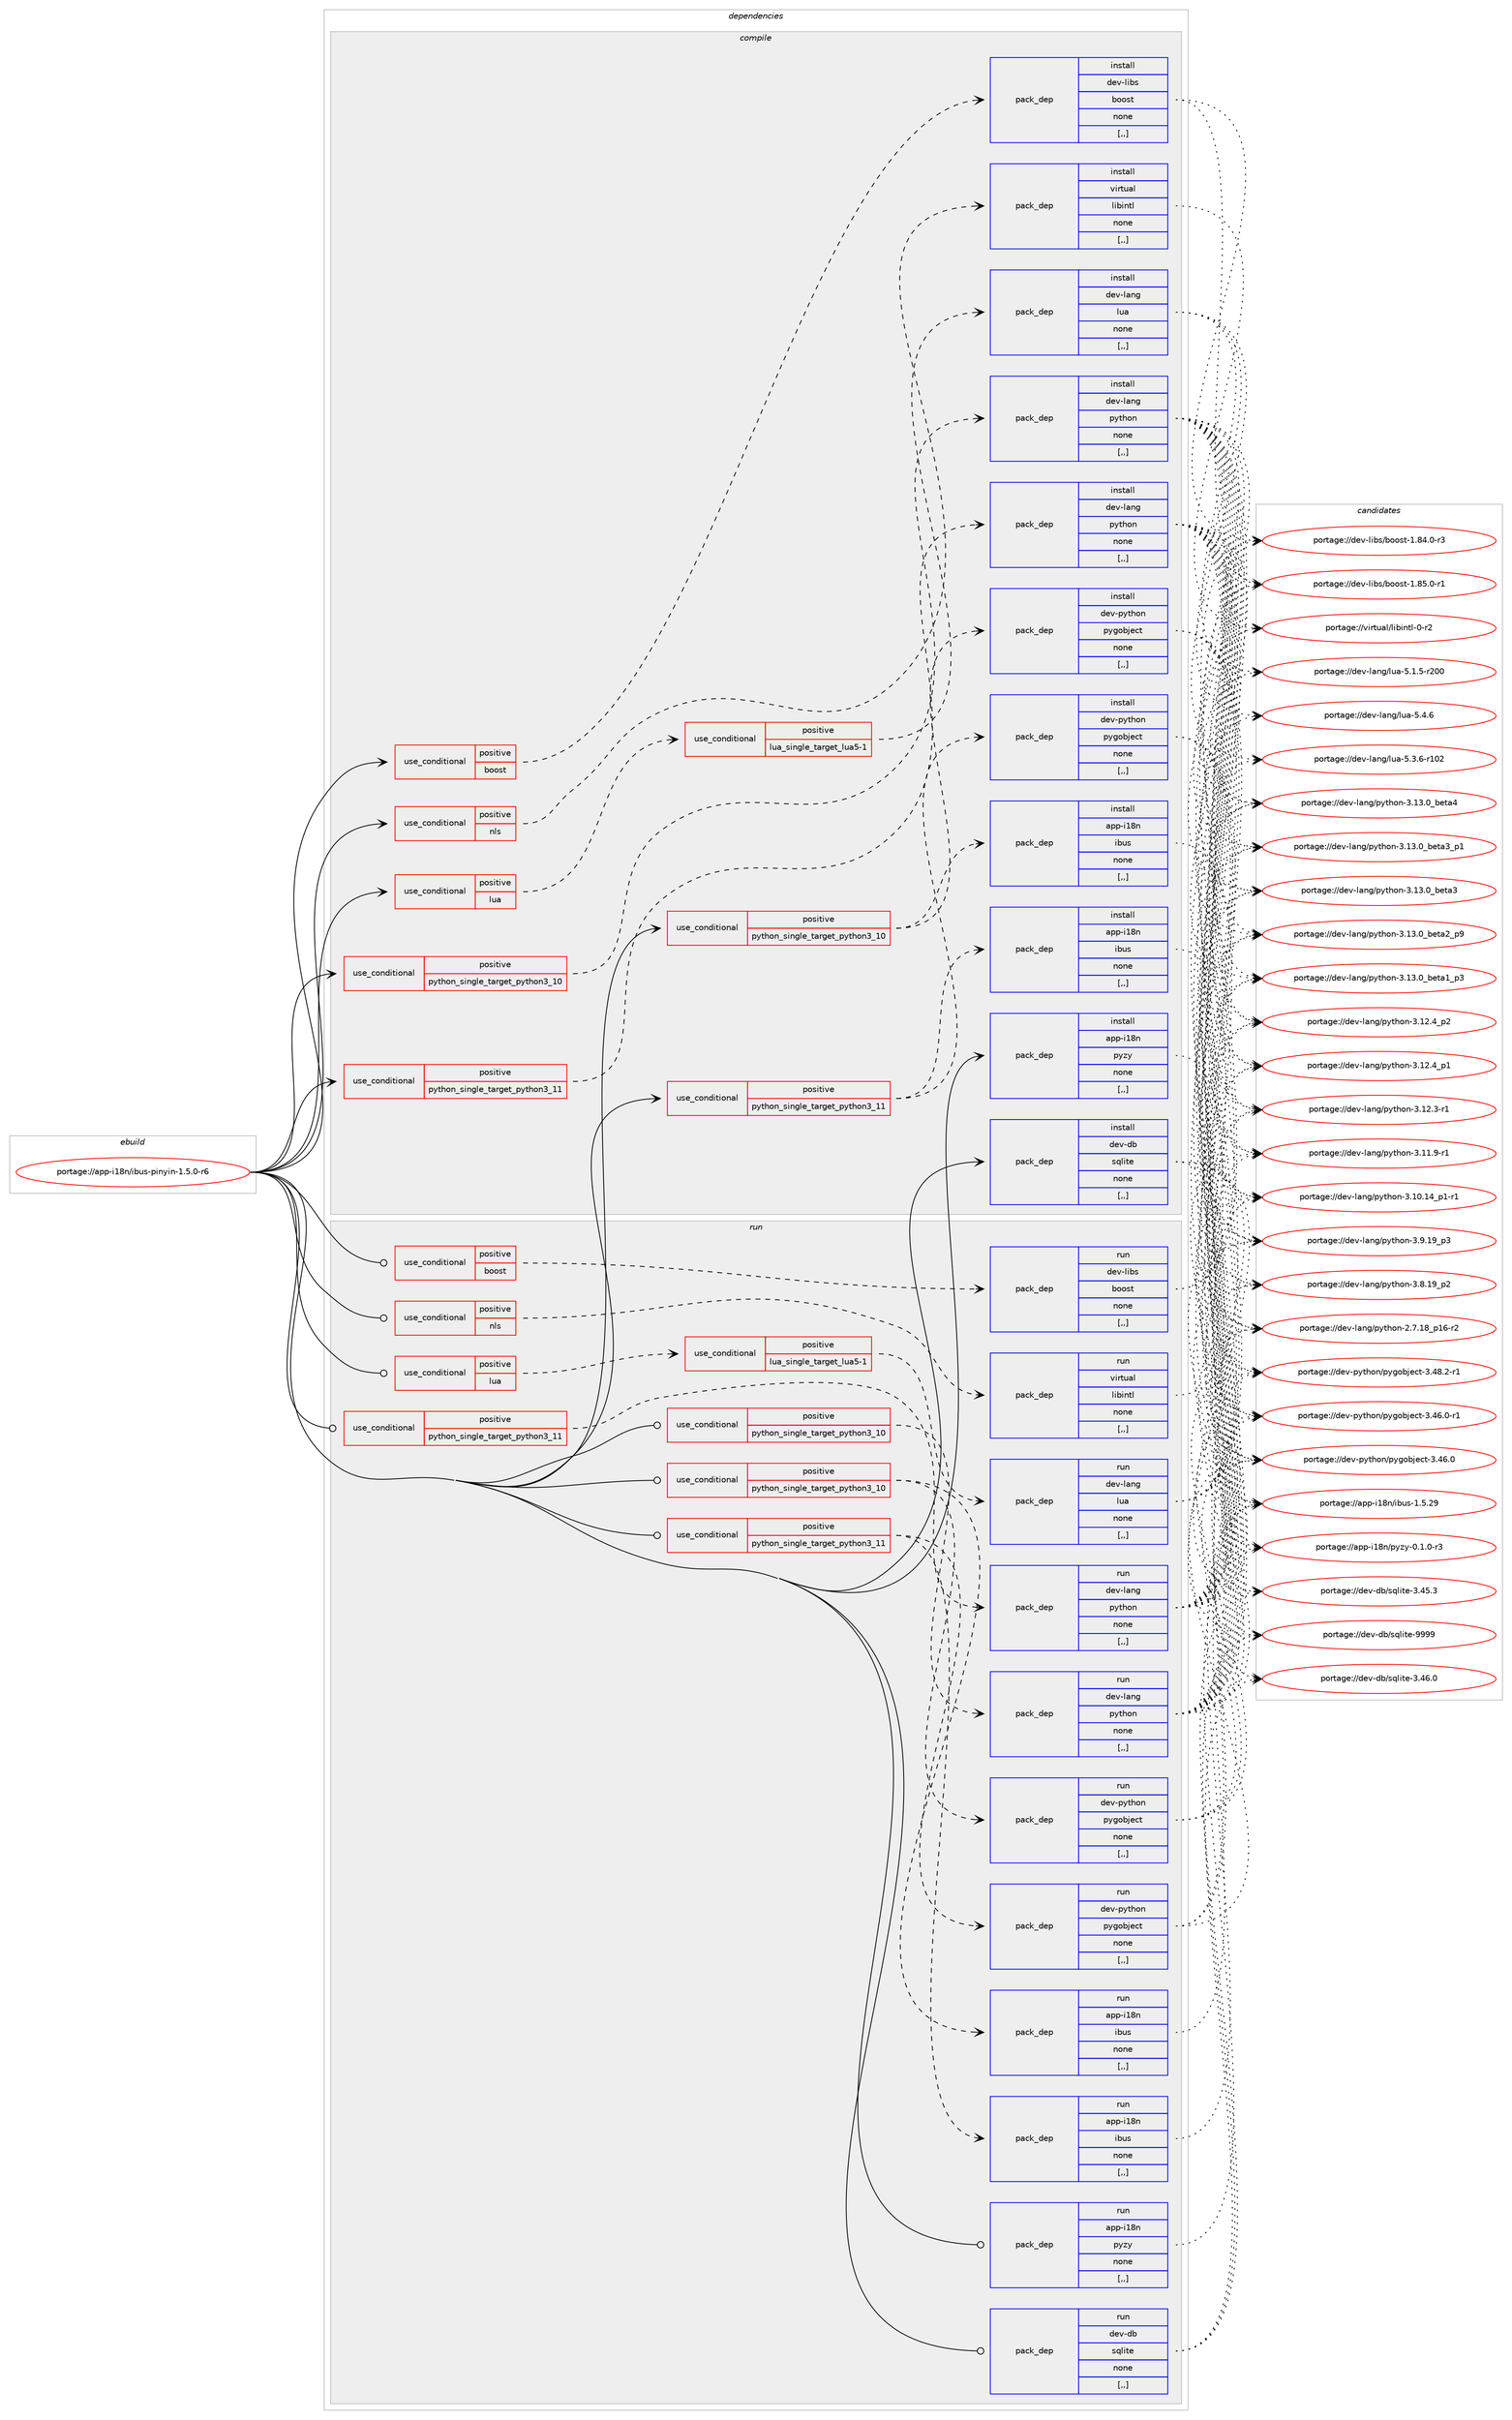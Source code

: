digraph prolog {

# *************
# Graph options
# *************

newrank=true;
concentrate=true;
compound=true;
graph [rankdir=LR,fontname=Helvetica,fontsize=10,ranksep=1.5];#, ranksep=2.5, nodesep=0.2];
edge  [arrowhead=vee];
node  [fontname=Helvetica,fontsize=10];

# **********
# The ebuild
# **********

subgraph cluster_leftcol {
color=gray;
label=<<i>ebuild</i>>;
id [label="portage://app-i18n/ibus-pinyin-1.5.0-r6", color=red, width=4, href="../app-i18n/ibus-pinyin-1.5.0-r6.svg"];
}

# ****************
# The dependencies
# ****************

subgraph cluster_midcol {
color=gray;
label=<<i>dependencies</i>>;
subgraph cluster_compile {
fillcolor="#eeeeee";
style=filled;
label=<<i>compile</i>>;
subgraph cond11184 {
dependency37888 [label=<<TABLE BORDER="0" CELLBORDER="1" CELLSPACING="0" CELLPADDING="4"><TR><TD ROWSPAN="3" CELLPADDING="10">use_conditional</TD></TR><TR><TD>positive</TD></TR><TR><TD>boost</TD></TR></TABLE>>, shape=none, color=red];
subgraph pack26331 {
dependency37889 [label=<<TABLE BORDER="0" CELLBORDER="1" CELLSPACING="0" CELLPADDING="4" WIDTH="220"><TR><TD ROWSPAN="6" CELLPADDING="30">pack_dep</TD></TR><TR><TD WIDTH="110">install</TD></TR><TR><TD>dev-libs</TD></TR><TR><TD>boost</TD></TR><TR><TD>none</TD></TR><TR><TD>[,,]</TD></TR></TABLE>>, shape=none, color=blue];
}
dependency37888:e -> dependency37889:w [weight=20,style="dashed",arrowhead="vee"];
}
id:e -> dependency37888:w [weight=20,style="solid",arrowhead="vee"];
subgraph cond11185 {
dependency37890 [label=<<TABLE BORDER="0" CELLBORDER="1" CELLSPACING="0" CELLPADDING="4"><TR><TD ROWSPAN="3" CELLPADDING="10">use_conditional</TD></TR><TR><TD>positive</TD></TR><TR><TD>lua</TD></TR></TABLE>>, shape=none, color=red];
subgraph cond11186 {
dependency37891 [label=<<TABLE BORDER="0" CELLBORDER="1" CELLSPACING="0" CELLPADDING="4"><TR><TD ROWSPAN="3" CELLPADDING="10">use_conditional</TD></TR><TR><TD>positive</TD></TR><TR><TD>lua_single_target_lua5-1</TD></TR></TABLE>>, shape=none, color=red];
subgraph pack26332 {
dependency37892 [label=<<TABLE BORDER="0" CELLBORDER="1" CELLSPACING="0" CELLPADDING="4" WIDTH="220"><TR><TD ROWSPAN="6" CELLPADDING="30">pack_dep</TD></TR><TR><TD WIDTH="110">install</TD></TR><TR><TD>dev-lang</TD></TR><TR><TD>lua</TD></TR><TR><TD>none</TD></TR><TR><TD>[,,]</TD></TR></TABLE>>, shape=none, color=blue];
}
dependency37891:e -> dependency37892:w [weight=20,style="dashed",arrowhead="vee"];
}
dependency37890:e -> dependency37891:w [weight=20,style="dashed",arrowhead="vee"];
}
id:e -> dependency37890:w [weight=20,style="solid",arrowhead="vee"];
subgraph cond11187 {
dependency37893 [label=<<TABLE BORDER="0" CELLBORDER="1" CELLSPACING="0" CELLPADDING="4"><TR><TD ROWSPAN="3" CELLPADDING="10">use_conditional</TD></TR><TR><TD>positive</TD></TR><TR><TD>nls</TD></TR></TABLE>>, shape=none, color=red];
subgraph pack26333 {
dependency37894 [label=<<TABLE BORDER="0" CELLBORDER="1" CELLSPACING="0" CELLPADDING="4" WIDTH="220"><TR><TD ROWSPAN="6" CELLPADDING="30">pack_dep</TD></TR><TR><TD WIDTH="110">install</TD></TR><TR><TD>virtual</TD></TR><TR><TD>libintl</TD></TR><TR><TD>none</TD></TR><TR><TD>[,,]</TD></TR></TABLE>>, shape=none, color=blue];
}
dependency37893:e -> dependency37894:w [weight=20,style="dashed",arrowhead="vee"];
}
id:e -> dependency37893:w [weight=20,style="solid",arrowhead="vee"];
subgraph cond11188 {
dependency37895 [label=<<TABLE BORDER="0" CELLBORDER="1" CELLSPACING="0" CELLPADDING="4"><TR><TD ROWSPAN="3" CELLPADDING="10">use_conditional</TD></TR><TR><TD>positive</TD></TR><TR><TD>python_single_target_python3_10</TD></TR></TABLE>>, shape=none, color=red];
subgraph pack26334 {
dependency37896 [label=<<TABLE BORDER="0" CELLBORDER="1" CELLSPACING="0" CELLPADDING="4" WIDTH="220"><TR><TD ROWSPAN="6" CELLPADDING="30">pack_dep</TD></TR><TR><TD WIDTH="110">install</TD></TR><TR><TD>app-i18n</TD></TR><TR><TD>ibus</TD></TR><TR><TD>none</TD></TR><TR><TD>[,,]</TD></TR></TABLE>>, shape=none, color=blue];
}
dependency37895:e -> dependency37896:w [weight=20,style="dashed",arrowhead="vee"];
subgraph pack26335 {
dependency37897 [label=<<TABLE BORDER="0" CELLBORDER="1" CELLSPACING="0" CELLPADDING="4" WIDTH="220"><TR><TD ROWSPAN="6" CELLPADDING="30">pack_dep</TD></TR><TR><TD WIDTH="110">install</TD></TR><TR><TD>dev-python</TD></TR><TR><TD>pygobject</TD></TR><TR><TD>none</TD></TR><TR><TD>[,,]</TD></TR></TABLE>>, shape=none, color=blue];
}
dependency37895:e -> dependency37897:w [weight=20,style="dashed",arrowhead="vee"];
}
id:e -> dependency37895:w [weight=20,style="solid",arrowhead="vee"];
subgraph cond11189 {
dependency37898 [label=<<TABLE BORDER="0" CELLBORDER="1" CELLSPACING="0" CELLPADDING="4"><TR><TD ROWSPAN="3" CELLPADDING="10">use_conditional</TD></TR><TR><TD>positive</TD></TR><TR><TD>python_single_target_python3_10</TD></TR></TABLE>>, shape=none, color=red];
subgraph pack26336 {
dependency37899 [label=<<TABLE BORDER="0" CELLBORDER="1" CELLSPACING="0" CELLPADDING="4" WIDTH="220"><TR><TD ROWSPAN="6" CELLPADDING="30">pack_dep</TD></TR><TR><TD WIDTH="110">install</TD></TR><TR><TD>dev-lang</TD></TR><TR><TD>python</TD></TR><TR><TD>none</TD></TR><TR><TD>[,,]</TD></TR></TABLE>>, shape=none, color=blue];
}
dependency37898:e -> dependency37899:w [weight=20,style="dashed",arrowhead="vee"];
}
id:e -> dependency37898:w [weight=20,style="solid",arrowhead="vee"];
subgraph cond11190 {
dependency37900 [label=<<TABLE BORDER="0" CELLBORDER="1" CELLSPACING="0" CELLPADDING="4"><TR><TD ROWSPAN="3" CELLPADDING="10">use_conditional</TD></TR><TR><TD>positive</TD></TR><TR><TD>python_single_target_python3_11</TD></TR></TABLE>>, shape=none, color=red];
subgraph pack26337 {
dependency37901 [label=<<TABLE BORDER="0" CELLBORDER="1" CELLSPACING="0" CELLPADDING="4" WIDTH="220"><TR><TD ROWSPAN="6" CELLPADDING="30">pack_dep</TD></TR><TR><TD WIDTH="110">install</TD></TR><TR><TD>app-i18n</TD></TR><TR><TD>ibus</TD></TR><TR><TD>none</TD></TR><TR><TD>[,,]</TD></TR></TABLE>>, shape=none, color=blue];
}
dependency37900:e -> dependency37901:w [weight=20,style="dashed",arrowhead="vee"];
subgraph pack26338 {
dependency37902 [label=<<TABLE BORDER="0" CELLBORDER="1" CELLSPACING="0" CELLPADDING="4" WIDTH="220"><TR><TD ROWSPAN="6" CELLPADDING="30">pack_dep</TD></TR><TR><TD WIDTH="110">install</TD></TR><TR><TD>dev-python</TD></TR><TR><TD>pygobject</TD></TR><TR><TD>none</TD></TR><TR><TD>[,,]</TD></TR></TABLE>>, shape=none, color=blue];
}
dependency37900:e -> dependency37902:w [weight=20,style="dashed",arrowhead="vee"];
}
id:e -> dependency37900:w [weight=20,style="solid",arrowhead="vee"];
subgraph cond11191 {
dependency37903 [label=<<TABLE BORDER="0" CELLBORDER="1" CELLSPACING="0" CELLPADDING="4"><TR><TD ROWSPAN="3" CELLPADDING="10">use_conditional</TD></TR><TR><TD>positive</TD></TR><TR><TD>python_single_target_python3_11</TD></TR></TABLE>>, shape=none, color=red];
subgraph pack26339 {
dependency37904 [label=<<TABLE BORDER="0" CELLBORDER="1" CELLSPACING="0" CELLPADDING="4" WIDTH="220"><TR><TD ROWSPAN="6" CELLPADDING="30">pack_dep</TD></TR><TR><TD WIDTH="110">install</TD></TR><TR><TD>dev-lang</TD></TR><TR><TD>python</TD></TR><TR><TD>none</TD></TR><TR><TD>[,,]</TD></TR></TABLE>>, shape=none, color=blue];
}
dependency37903:e -> dependency37904:w [weight=20,style="dashed",arrowhead="vee"];
}
id:e -> dependency37903:w [weight=20,style="solid",arrowhead="vee"];
subgraph pack26340 {
dependency37905 [label=<<TABLE BORDER="0" CELLBORDER="1" CELLSPACING="0" CELLPADDING="4" WIDTH="220"><TR><TD ROWSPAN="6" CELLPADDING="30">pack_dep</TD></TR><TR><TD WIDTH="110">install</TD></TR><TR><TD>app-i18n</TD></TR><TR><TD>pyzy</TD></TR><TR><TD>none</TD></TR><TR><TD>[,,]</TD></TR></TABLE>>, shape=none, color=blue];
}
id:e -> dependency37905:w [weight=20,style="solid",arrowhead="vee"];
subgraph pack26341 {
dependency37906 [label=<<TABLE BORDER="0" CELLBORDER="1" CELLSPACING="0" CELLPADDING="4" WIDTH="220"><TR><TD ROWSPAN="6" CELLPADDING="30">pack_dep</TD></TR><TR><TD WIDTH="110">install</TD></TR><TR><TD>dev-db</TD></TR><TR><TD>sqlite</TD></TR><TR><TD>none</TD></TR><TR><TD>[,,]</TD></TR></TABLE>>, shape=none, color=blue];
}
id:e -> dependency37906:w [weight=20,style="solid",arrowhead="vee"];
}
subgraph cluster_compileandrun {
fillcolor="#eeeeee";
style=filled;
label=<<i>compile and run</i>>;
}
subgraph cluster_run {
fillcolor="#eeeeee";
style=filled;
label=<<i>run</i>>;
subgraph cond11192 {
dependency37907 [label=<<TABLE BORDER="0" CELLBORDER="1" CELLSPACING="0" CELLPADDING="4"><TR><TD ROWSPAN="3" CELLPADDING="10">use_conditional</TD></TR><TR><TD>positive</TD></TR><TR><TD>boost</TD></TR></TABLE>>, shape=none, color=red];
subgraph pack26342 {
dependency37908 [label=<<TABLE BORDER="0" CELLBORDER="1" CELLSPACING="0" CELLPADDING="4" WIDTH="220"><TR><TD ROWSPAN="6" CELLPADDING="30">pack_dep</TD></TR><TR><TD WIDTH="110">run</TD></TR><TR><TD>dev-libs</TD></TR><TR><TD>boost</TD></TR><TR><TD>none</TD></TR><TR><TD>[,,]</TD></TR></TABLE>>, shape=none, color=blue];
}
dependency37907:e -> dependency37908:w [weight=20,style="dashed",arrowhead="vee"];
}
id:e -> dependency37907:w [weight=20,style="solid",arrowhead="odot"];
subgraph cond11193 {
dependency37909 [label=<<TABLE BORDER="0" CELLBORDER="1" CELLSPACING="0" CELLPADDING="4"><TR><TD ROWSPAN="3" CELLPADDING="10">use_conditional</TD></TR><TR><TD>positive</TD></TR><TR><TD>lua</TD></TR></TABLE>>, shape=none, color=red];
subgraph cond11194 {
dependency37910 [label=<<TABLE BORDER="0" CELLBORDER="1" CELLSPACING="0" CELLPADDING="4"><TR><TD ROWSPAN="3" CELLPADDING="10">use_conditional</TD></TR><TR><TD>positive</TD></TR><TR><TD>lua_single_target_lua5-1</TD></TR></TABLE>>, shape=none, color=red];
subgraph pack26343 {
dependency37911 [label=<<TABLE BORDER="0" CELLBORDER="1" CELLSPACING="0" CELLPADDING="4" WIDTH="220"><TR><TD ROWSPAN="6" CELLPADDING="30">pack_dep</TD></TR><TR><TD WIDTH="110">run</TD></TR><TR><TD>dev-lang</TD></TR><TR><TD>lua</TD></TR><TR><TD>none</TD></TR><TR><TD>[,,]</TD></TR></TABLE>>, shape=none, color=blue];
}
dependency37910:e -> dependency37911:w [weight=20,style="dashed",arrowhead="vee"];
}
dependency37909:e -> dependency37910:w [weight=20,style="dashed",arrowhead="vee"];
}
id:e -> dependency37909:w [weight=20,style="solid",arrowhead="odot"];
subgraph cond11195 {
dependency37912 [label=<<TABLE BORDER="0" CELLBORDER="1" CELLSPACING="0" CELLPADDING="4"><TR><TD ROWSPAN="3" CELLPADDING="10">use_conditional</TD></TR><TR><TD>positive</TD></TR><TR><TD>nls</TD></TR></TABLE>>, shape=none, color=red];
subgraph pack26344 {
dependency37913 [label=<<TABLE BORDER="0" CELLBORDER="1" CELLSPACING="0" CELLPADDING="4" WIDTH="220"><TR><TD ROWSPAN="6" CELLPADDING="30">pack_dep</TD></TR><TR><TD WIDTH="110">run</TD></TR><TR><TD>virtual</TD></TR><TR><TD>libintl</TD></TR><TR><TD>none</TD></TR><TR><TD>[,,]</TD></TR></TABLE>>, shape=none, color=blue];
}
dependency37912:e -> dependency37913:w [weight=20,style="dashed",arrowhead="vee"];
}
id:e -> dependency37912:w [weight=20,style="solid",arrowhead="odot"];
subgraph cond11196 {
dependency37914 [label=<<TABLE BORDER="0" CELLBORDER="1" CELLSPACING="0" CELLPADDING="4"><TR><TD ROWSPAN="3" CELLPADDING="10">use_conditional</TD></TR><TR><TD>positive</TD></TR><TR><TD>python_single_target_python3_10</TD></TR></TABLE>>, shape=none, color=red];
subgraph pack26345 {
dependency37915 [label=<<TABLE BORDER="0" CELLBORDER="1" CELLSPACING="0" CELLPADDING="4" WIDTH="220"><TR><TD ROWSPAN="6" CELLPADDING="30">pack_dep</TD></TR><TR><TD WIDTH="110">run</TD></TR><TR><TD>app-i18n</TD></TR><TR><TD>ibus</TD></TR><TR><TD>none</TD></TR><TR><TD>[,,]</TD></TR></TABLE>>, shape=none, color=blue];
}
dependency37914:e -> dependency37915:w [weight=20,style="dashed",arrowhead="vee"];
subgraph pack26346 {
dependency37916 [label=<<TABLE BORDER="0" CELLBORDER="1" CELLSPACING="0" CELLPADDING="4" WIDTH="220"><TR><TD ROWSPAN="6" CELLPADDING="30">pack_dep</TD></TR><TR><TD WIDTH="110">run</TD></TR><TR><TD>dev-python</TD></TR><TR><TD>pygobject</TD></TR><TR><TD>none</TD></TR><TR><TD>[,,]</TD></TR></TABLE>>, shape=none, color=blue];
}
dependency37914:e -> dependency37916:w [weight=20,style="dashed",arrowhead="vee"];
}
id:e -> dependency37914:w [weight=20,style="solid",arrowhead="odot"];
subgraph cond11197 {
dependency37917 [label=<<TABLE BORDER="0" CELLBORDER="1" CELLSPACING="0" CELLPADDING="4"><TR><TD ROWSPAN="3" CELLPADDING="10">use_conditional</TD></TR><TR><TD>positive</TD></TR><TR><TD>python_single_target_python3_10</TD></TR></TABLE>>, shape=none, color=red];
subgraph pack26347 {
dependency37918 [label=<<TABLE BORDER="0" CELLBORDER="1" CELLSPACING="0" CELLPADDING="4" WIDTH="220"><TR><TD ROWSPAN="6" CELLPADDING="30">pack_dep</TD></TR><TR><TD WIDTH="110">run</TD></TR><TR><TD>dev-lang</TD></TR><TR><TD>python</TD></TR><TR><TD>none</TD></TR><TR><TD>[,,]</TD></TR></TABLE>>, shape=none, color=blue];
}
dependency37917:e -> dependency37918:w [weight=20,style="dashed",arrowhead="vee"];
}
id:e -> dependency37917:w [weight=20,style="solid",arrowhead="odot"];
subgraph cond11198 {
dependency37919 [label=<<TABLE BORDER="0" CELLBORDER="1" CELLSPACING="0" CELLPADDING="4"><TR><TD ROWSPAN="3" CELLPADDING="10">use_conditional</TD></TR><TR><TD>positive</TD></TR><TR><TD>python_single_target_python3_11</TD></TR></TABLE>>, shape=none, color=red];
subgraph pack26348 {
dependency37920 [label=<<TABLE BORDER="0" CELLBORDER="1" CELLSPACING="0" CELLPADDING="4" WIDTH="220"><TR><TD ROWSPAN="6" CELLPADDING="30">pack_dep</TD></TR><TR><TD WIDTH="110">run</TD></TR><TR><TD>app-i18n</TD></TR><TR><TD>ibus</TD></TR><TR><TD>none</TD></TR><TR><TD>[,,]</TD></TR></TABLE>>, shape=none, color=blue];
}
dependency37919:e -> dependency37920:w [weight=20,style="dashed",arrowhead="vee"];
subgraph pack26349 {
dependency37921 [label=<<TABLE BORDER="0" CELLBORDER="1" CELLSPACING="0" CELLPADDING="4" WIDTH="220"><TR><TD ROWSPAN="6" CELLPADDING="30">pack_dep</TD></TR><TR><TD WIDTH="110">run</TD></TR><TR><TD>dev-python</TD></TR><TR><TD>pygobject</TD></TR><TR><TD>none</TD></TR><TR><TD>[,,]</TD></TR></TABLE>>, shape=none, color=blue];
}
dependency37919:e -> dependency37921:w [weight=20,style="dashed",arrowhead="vee"];
}
id:e -> dependency37919:w [weight=20,style="solid",arrowhead="odot"];
subgraph cond11199 {
dependency37922 [label=<<TABLE BORDER="0" CELLBORDER="1" CELLSPACING="0" CELLPADDING="4"><TR><TD ROWSPAN="3" CELLPADDING="10">use_conditional</TD></TR><TR><TD>positive</TD></TR><TR><TD>python_single_target_python3_11</TD></TR></TABLE>>, shape=none, color=red];
subgraph pack26350 {
dependency37923 [label=<<TABLE BORDER="0" CELLBORDER="1" CELLSPACING="0" CELLPADDING="4" WIDTH="220"><TR><TD ROWSPAN="6" CELLPADDING="30">pack_dep</TD></TR><TR><TD WIDTH="110">run</TD></TR><TR><TD>dev-lang</TD></TR><TR><TD>python</TD></TR><TR><TD>none</TD></TR><TR><TD>[,,]</TD></TR></TABLE>>, shape=none, color=blue];
}
dependency37922:e -> dependency37923:w [weight=20,style="dashed",arrowhead="vee"];
}
id:e -> dependency37922:w [weight=20,style="solid",arrowhead="odot"];
subgraph pack26351 {
dependency37924 [label=<<TABLE BORDER="0" CELLBORDER="1" CELLSPACING="0" CELLPADDING="4" WIDTH="220"><TR><TD ROWSPAN="6" CELLPADDING="30">pack_dep</TD></TR><TR><TD WIDTH="110">run</TD></TR><TR><TD>app-i18n</TD></TR><TR><TD>pyzy</TD></TR><TR><TD>none</TD></TR><TR><TD>[,,]</TD></TR></TABLE>>, shape=none, color=blue];
}
id:e -> dependency37924:w [weight=20,style="solid",arrowhead="odot"];
subgraph pack26352 {
dependency37925 [label=<<TABLE BORDER="0" CELLBORDER="1" CELLSPACING="0" CELLPADDING="4" WIDTH="220"><TR><TD ROWSPAN="6" CELLPADDING="30">pack_dep</TD></TR><TR><TD WIDTH="110">run</TD></TR><TR><TD>dev-db</TD></TR><TR><TD>sqlite</TD></TR><TR><TD>none</TD></TR><TR><TD>[,,]</TD></TR></TABLE>>, shape=none, color=blue];
}
id:e -> dependency37925:w [weight=20,style="solid",arrowhead="odot"];
}
}

# **************
# The candidates
# **************

subgraph cluster_choices {
rank=same;
color=gray;
label=<<i>candidates</i>>;

subgraph choice26331 {
color=black;
nodesep=1;
choice10010111845108105981154798111111115116454946565346484511449 [label="portage://dev-libs/boost-1.85.0-r1", color=red, width=4,href="../dev-libs/boost-1.85.0-r1.svg"];
choice10010111845108105981154798111111115116454946565246484511451 [label="portage://dev-libs/boost-1.84.0-r3", color=red, width=4,href="../dev-libs/boost-1.84.0-r3.svg"];
dependency37889:e -> choice10010111845108105981154798111111115116454946565346484511449:w [style=dotted,weight="100"];
dependency37889:e -> choice10010111845108105981154798111111115116454946565246484511451:w [style=dotted,weight="100"];
}
subgraph choice26332 {
color=black;
nodesep=1;
choice10010111845108971101034710811797455346524654 [label="portage://dev-lang/lua-5.4.6", color=red, width=4,href="../dev-lang/lua-5.4.6.svg"];
choice1001011184510897110103471081179745534651465445114494850 [label="portage://dev-lang/lua-5.3.6-r102", color=red, width=4,href="../dev-lang/lua-5.3.6-r102.svg"];
choice1001011184510897110103471081179745534649465345114504848 [label="portage://dev-lang/lua-5.1.5-r200", color=red, width=4,href="../dev-lang/lua-5.1.5-r200.svg"];
dependency37892:e -> choice10010111845108971101034710811797455346524654:w [style=dotted,weight="100"];
dependency37892:e -> choice1001011184510897110103471081179745534651465445114494850:w [style=dotted,weight="100"];
dependency37892:e -> choice1001011184510897110103471081179745534649465345114504848:w [style=dotted,weight="100"];
}
subgraph choice26333 {
color=black;
nodesep=1;
choice11810511411611797108471081059810511011610845484511450 [label="portage://virtual/libintl-0-r2", color=red, width=4,href="../virtual/libintl-0-r2.svg"];
dependency37894:e -> choice11810511411611797108471081059810511011610845484511450:w [style=dotted,weight="100"];
}
subgraph choice26334 {
color=black;
nodesep=1;
choice97112112451054956110471059811711545494653465057 [label="portage://app-i18n/ibus-1.5.29", color=red, width=4,href="../app-i18n/ibus-1.5.29.svg"];
dependency37896:e -> choice97112112451054956110471059811711545494653465057:w [style=dotted,weight="100"];
}
subgraph choice26335 {
color=black;
nodesep=1;
choice10010111845112121116104111110471121211031119810610199116455146525646504511449 [label="portage://dev-python/pygobject-3.48.2-r1", color=red, width=4,href="../dev-python/pygobject-3.48.2-r1.svg"];
choice10010111845112121116104111110471121211031119810610199116455146525446484511449 [label="portage://dev-python/pygobject-3.46.0-r1", color=red, width=4,href="../dev-python/pygobject-3.46.0-r1.svg"];
choice1001011184511212111610411111047112121103111981061019911645514652544648 [label="portage://dev-python/pygobject-3.46.0", color=red, width=4,href="../dev-python/pygobject-3.46.0.svg"];
dependency37897:e -> choice10010111845112121116104111110471121211031119810610199116455146525646504511449:w [style=dotted,weight="100"];
dependency37897:e -> choice10010111845112121116104111110471121211031119810610199116455146525446484511449:w [style=dotted,weight="100"];
dependency37897:e -> choice1001011184511212111610411111047112121103111981061019911645514652544648:w [style=dotted,weight="100"];
}
subgraph choice26336 {
color=black;
nodesep=1;
choice1001011184510897110103471121211161041111104551464951464895981011169752 [label="portage://dev-lang/python-3.13.0_beta4", color=red, width=4,href="../dev-lang/python-3.13.0_beta4.svg"];
choice10010111845108971101034711212111610411111045514649514648959810111697519511249 [label="portage://dev-lang/python-3.13.0_beta3_p1", color=red, width=4,href="../dev-lang/python-3.13.0_beta3_p1.svg"];
choice1001011184510897110103471121211161041111104551464951464895981011169751 [label="portage://dev-lang/python-3.13.0_beta3", color=red, width=4,href="../dev-lang/python-3.13.0_beta3.svg"];
choice10010111845108971101034711212111610411111045514649514648959810111697509511257 [label="portage://dev-lang/python-3.13.0_beta2_p9", color=red, width=4,href="../dev-lang/python-3.13.0_beta2_p9.svg"];
choice10010111845108971101034711212111610411111045514649514648959810111697499511251 [label="portage://dev-lang/python-3.13.0_beta1_p3", color=red, width=4,href="../dev-lang/python-3.13.0_beta1_p3.svg"];
choice100101118451089711010347112121116104111110455146495046529511250 [label="portage://dev-lang/python-3.12.4_p2", color=red, width=4,href="../dev-lang/python-3.12.4_p2.svg"];
choice100101118451089711010347112121116104111110455146495046529511249 [label="portage://dev-lang/python-3.12.4_p1", color=red, width=4,href="../dev-lang/python-3.12.4_p1.svg"];
choice100101118451089711010347112121116104111110455146495046514511449 [label="portage://dev-lang/python-3.12.3-r1", color=red, width=4,href="../dev-lang/python-3.12.3-r1.svg"];
choice100101118451089711010347112121116104111110455146494946574511449 [label="portage://dev-lang/python-3.11.9-r1", color=red, width=4,href="../dev-lang/python-3.11.9-r1.svg"];
choice100101118451089711010347112121116104111110455146494846495295112494511449 [label="portage://dev-lang/python-3.10.14_p1-r1", color=red, width=4,href="../dev-lang/python-3.10.14_p1-r1.svg"];
choice100101118451089711010347112121116104111110455146574649579511251 [label="portage://dev-lang/python-3.9.19_p3", color=red, width=4,href="../dev-lang/python-3.9.19_p3.svg"];
choice100101118451089711010347112121116104111110455146564649579511250 [label="portage://dev-lang/python-3.8.19_p2", color=red, width=4,href="../dev-lang/python-3.8.19_p2.svg"];
choice100101118451089711010347112121116104111110455046554649569511249544511450 [label="portage://dev-lang/python-2.7.18_p16-r2", color=red, width=4,href="../dev-lang/python-2.7.18_p16-r2.svg"];
dependency37899:e -> choice1001011184510897110103471121211161041111104551464951464895981011169752:w [style=dotted,weight="100"];
dependency37899:e -> choice10010111845108971101034711212111610411111045514649514648959810111697519511249:w [style=dotted,weight="100"];
dependency37899:e -> choice1001011184510897110103471121211161041111104551464951464895981011169751:w [style=dotted,weight="100"];
dependency37899:e -> choice10010111845108971101034711212111610411111045514649514648959810111697509511257:w [style=dotted,weight="100"];
dependency37899:e -> choice10010111845108971101034711212111610411111045514649514648959810111697499511251:w [style=dotted,weight="100"];
dependency37899:e -> choice100101118451089711010347112121116104111110455146495046529511250:w [style=dotted,weight="100"];
dependency37899:e -> choice100101118451089711010347112121116104111110455146495046529511249:w [style=dotted,weight="100"];
dependency37899:e -> choice100101118451089711010347112121116104111110455146495046514511449:w [style=dotted,weight="100"];
dependency37899:e -> choice100101118451089711010347112121116104111110455146494946574511449:w [style=dotted,weight="100"];
dependency37899:e -> choice100101118451089711010347112121116104111110455146494846495295112494511449:w [style=dotted,weight="100"];
dependency37899:e -> choice100101118451089711010347112121116104111110455146574649579511251:w [style=dotted,weight="100"];
dependency37899:e -> choice100101118451089711010347112121116104111110455146564649579511250:w [style=dotted,weight="100"];
dependency37899:e -> choice100101118451089711010347112121116104111110455046554649569511249544511450:w [style=dotted,weight="100"];
}
subgraph choice26337 {
color=black;
nodesep=1;
choice97112112451054956110471059811711545494653465057 [label="portage://app-i18n/ibus-1.5.29", color=red, width=4,href="../app-i18n/ibus-1.5.29.svg"];
dependency37901:e -> choice97112112451054956110471059811711545494653465057:w [style=dotted,weight="100"];
}
subgraph choice26338 {
color=black;
nodesep=1;
choice10010111845112121116104111110471121211031119810610199116455146525646504511449 [label="portage://dev-python/pygobject-3.48.2-r1", color=red, width=4,href="../dev-python/pygobject-3.48.2-r1.svg"];
choice10010111845112121116104111110471121211031119810610199116455146525446484511449 [label="portage://dev-python/pygobject-3.46.0-r1", color=red, width=4,href="../dev-python/pygobject-3.46.0-r1.svg"];
choice1001011184511212111610411111047112121103111981061019911645514652544648 [label="portage://dev-python/pygobject-3.46.0", color=red, width=4,href="../dev-python/pygobject-3.46.0.svg"];
dependency37902:e -> choice10010111845112121116104111110471121211031119810610199116455146525646504511449:w [style=dotted,weight="100"];
dependency37902:e -> choice10010111845112121116104111110471121211031119810610199116455146525446484511449:w [style=dotted,weight="100"];
dependency37902:e -> choice1001011184511212111610411111047112121103111981061019911645514652544648:w [style=dotted,weight="100"];
}
subgraph choice26339 {
color=black;
nodesep=1;
choice1001011184510897110103471121211161041111104551464951464895981011169752 [label="portage://dev-lang/python-3.13.0_beta4", color=red, width=4,href="../dev-lang/python-3.13.0_beta4.svg"];
choice10010111845108971101034711212111610411111045514649514648959810111697519511249 [label="portage://dev-lang/python-3.13.0_beta3_p1", color=red, width=4,href="../dev-lang/python-3.13.0_beta3_p1.svg"];
choice1001011184510897110103471121211161041111104551464951464895981011169751 [label="portage://dev-lang/python-3.13.0_beta3", color=red, width=4,href="../dev-lang/python-3.13.0_beta3.svg"];
choice10010111845108971101034711212111610411111045514649514648959810111697509511257 [label="portage://dev-lang/python-3.13.0_beta2_p9", color=red, width=4,href="../dev-lang/python-3.13.0_beta2_p9.svg"];
choice10010111845108971101034711212111610411111045514649514648959810111697499511251 [label="portage://dev-lang/python-3.13.0_beta1_p3", color=red, width=4,href="../dev-lang/python-3.13.0_beta1_p3.svg"];
choice100101118451089711010347112121116104111110455146495046529511250 [label="portage://dev-lang/python-3.12.4_p2", color=red, width=4,href="../dev-lang/python-3.12.4_p2.svg"];
choice100101118451089711010347112121116104111110455146495046529511249 [label="portage://dev-lang/python-3.12.4_p1", color=red, width=4,href="../dev-lang/python-3.12.4_p1.svg"];
choice100101118451089711010347112121116104111110455146495046514511449 [label="portage://dev-lang/python-3.12.3-r1", color=red, width=4,href="../dev-lang/python-3.12.3-r1.svg"];
choice100101118451089711010347112121116104111110455146494946574511449 [label="portage://dev-lang/python-3.11.9-r1", color=red, width=4,href="../dev-lang/python-3.11.9-r1.svg"];
choice100101118451089711010347112121116104111110455146494846495295112494511449 [label="portage://dev-lang/python-3.10.14_p1-r1", color=red, width=4,href="../dev-lang/python-3.10.14_p1-r1.svg"];
choice100101118451089711010347112121116104111110455146574649579511251 [label="portage://dev-lang/python-3.9.19_p3", color=red, width=4,href="../dev-lang/python-3.9.19_p3.svg"];
choice100101118451089711010347112121116104111110455146564649579511250 [label="portage://dev-lang/python-3.8.19_p2", color=red, width=4,href="../dev-lang/python-3.8.19_p2.svg"];
choice100101118451089711010347112121116104111110455046554649569511249544511450 [label="portage://dev-lang/python-2.7.18_p16-r2", color=red, width=4,href="../dev-lang/python-2.7.18_p16-r2.svg"];
dependency37904:e -> choice1001011184510897110103471121211161041111104551464951464895981011169752:w [style=dotted,weight="100"];
dependency37904:e -> choice10010111845108971101034711212111610411111045514649514648959810111697519511249:w [style=dotted,weight="100"];
dependency37904:e -> choice1001011184510897110103471121211161041111104551464951464895981011169751:w [style=dotted,weight="100"];
dependency37904:e -> choice10010111845108971101034711212111610411111045514649514648959810111697509511257:w [style=dotted,weight="100"];
dependency37904:e -> choice10010111845108971101034711212111610411111045514649514648959810111697499511251:w [style=dotted,weight="100"];
dependency37904:e -> choice100101118451089711010347112121116104111110455146495046529511250:w [style=dotted,weight="100"];
dependency37904:e -> choice100101118451089711010347112121116104111110455146495046529511249:w [style=dotted,weight="100"];
dependency37904:e -> choice100101118451089711010347112121116104111110455146495046514511449:w [style=dotted,weight="100"];
dependency37904:e -> choice100101118451089711010347112121116104111110455146494946574511449:w [style=dotted,weight="100"];
dependency37904:e -> choice100101118451089711010347112121116104111110455146494846495295112494511449:w [style=dotted,weight="100"];
dependency37904:e -> choice100101118451089711010347112121116104111110455146574649579511251:w [style=dotted,weight="100"];
dependency37904:e -> choice100101118451089711010347112121116104111110455146564649579511250:w [style=dotted,weight="100"];
dependency37904:e -> choice100101118451089711010347112121116104111110455046554649569511249544511450:w [style=dotted,weight="100"];
}
subgraph choice26340 {
color=black;
nodesep=1;
choice97112112451054956110471121211221214548464946484511451 [label="portage://app-i18n/pyzy-0.1.0-r3", color=red, width=4,href="../app-i18n/pyzy-0.1.0-r3.svg"];
dependency37905:e -> choice97112112451054956110471121211221214548464946484511451:w [style=dotted,weight="100"];
}
subgraph choice26341 {
color=black;
nodesep=1;
choice1001011184510098471151131081051161014557575757 [label="portage://dev-db/sqlite-9999", color=red, width=4,href="../dev-db/sqlite-9999.svg"];
choice10010111845100984711511310810511610145514652544648 [label="portage://dev-db/sqlite-3.46.0", color=red, width=4,href="../dev-db/sqlite-3.46.0.svg"];
choice10010111845100984711511310810511610145514652534651 [label="portage://dev-db/sqlite-3.45.3", color=red, width=4,href="../dev-db/sqlite-3.45.3.svg"];
dependency37906:e -> choice1001011184510098471151131081051161014557575757:w [style=dotted,weight="100"];
dependency37906:e -> choice10010111845100984711511310810511610145514652544648:w [style=dotted,weight="100"];
dependency37906:e -> choice10010111845100984711511310810511610145514652534651:w [style=dotted,weight="100"];
}
subgraph choice26342 {
color=black;
nodesep=1;
choice10010111845108105981154798111111115116454946565346484511449 [label="portage://dev-libs/boost-1.85.0-r1", color=red, width=4,href="../dev-libs/boost-1.85.0-r1.svg"];
choice10010111845108105981154798111111115116454946565246484511451 [label="portage://dev-libs/boost-1.84.0-r3", color=red, width=4,href="../dev-libs/boost-1.84.0-r3.svg"];
dependency37908:e -> choice10010111845108105981154798111111115116454946565346484511449:w [style=dotted,weight="100"];
dependency37908:e -> choice10010111845108105981154798111111115116454946565246484511451:w [style=dotted,weight="100"];
}
subgraph choice26343 {
color=black;
nodesep=1;
choice10010111845108971101034710811797455346524654 [label="portage://dev-lang/lua-5.4.6", color=red, width=4,href="../dev-lang/lua-5.4.6.svg"];
choice1001011184510897110103471081179745534651465445114494850 [label="portage://dev-lang/lua-5.3.6-r102", color=red, width=4,href="../dev-lang/lua-5.3.6-r102.svg"];
choice1001011184510897110103471081179745534649465345114504848 [label="portage://dev-lang/lua-5.1.5-r200", color=red, width=4,href="../dev-lang/lua-5.1.5-r200.svg"];
dependency37911:e -> choice10010111845108971101034710811797455346524654:w [style=dotted,weight="100"];
dependency37911:e -> choice1001011184510897110103471081179745534651465445114494850:w [style=dotted,weight="100"];
dependency37911:e -> choice1001011184510897110103471081179745534649465345114504848:w [style=dotted,weight="100"];
}
subgraph choice26344 {
color=black;
nodesep=1;
choice11810511411611797108471081059810511011610845484511450 [label="portage://virtual/libintl-0-r2", color=red, width=4,href="../virtual/libintl-0-r2.svg"];
dependency37913:e -> choice11810511411611797108471081059810511011610845484511450:w [style=dotted,weight="100"];
}
subgraph choice26345 {
color=black;
nodesep=1;
choice97112112451054956110471059811711545494653465057 [label="portage://app-i18n/ibus-1.5.29", color=red, width=4,href="../app-i18n/ibus-1.5.29.svg"];
dependency37915:e -> choice97112112451054956110471059811711545494653465057:w [style=dotted,weight="100"];
}
subgraph choice26346 {
color=black;
nodesep=1;
choice10010111845112121116104111110471121211031119810610199116455146525646504511449 [label="portage://dev-python/pygobject-3.48.2-r1", color=red, width=4,href="../dev-python/pygobject-3.48.2-r1.svg"];
choice10010111845112121116104111110471121211031119810610199116455146525446484511449 [label="portage://dev-python/pygobject-3.46.0-r1", color=red, width=4,href="../dev-python/pygobject-3.46.0-r1.svg"];
choice1001011184511212111610411111047112121103111981061019911645514652544648 [label="portage://dev-python/pygobject-3.46.0", color=red, width=4,href="../dev-python/pygobject-3.46.0.svg"];
dependency37916:e -> choice10010111845112121116104111110471121211031119810610199116455146525646504511449:w [style=dotted,weight="100"];
dependency37916:e -> choice10010111845112121116104111110471121211031119810610199116455146525446484511449:w [style=dotted,weight="100"];
dependency37916:e -> choice1001011184511212111610411111047112121103111981061019911645514652544648:w [style=dotted,weight="100"];
}
subgraph choice26347 {
color=black;
nodesep=1;
choice1001011184510897110103471121211161041111104551464951464895981011169752 [label="portage://dev-lang/python-3.13.0_beta4", color=red, width=4,href="../dev-lang/python-3.13.0_beta4.svg"];
choice10010111845108971101034711212111610411111045514649514648959810111697519511249 [label="portage://dev-lang/python-3.13.0_beta3_p1", color=red, width=4,href="../dev-lang/python-3.13.0_beta3_p1.svg"];
choice1001011184510897110103471121211161041111104551464951464895981011169751 [label="portage://dev-lang/python-3.13.0_beta3", color=red, width=4,href="../dev-lang/python-3.13.0_beta3.svg"];
choice10010111845108971101034711212111610411111045514649514648959810111697509511257 [label="portage://dev-lang/python-3.13.0_beta2_p9", color=red, width=4,href="../dev-lang/python-3.13.0_beta2_p9.svg"];
choice10010111845108971101034711212111610411111045514649514648959810111697499511251 [label="portage://dev-lang/python-3.13.0_beta1_p3", color=red, width=4,href="../dev-lang/python-3.13.0_beta1_p3.svg"];
choice100101118451089711010347112121116104111110455146495046529511250 [label="portage://dev-lang/python-3.12.4_p2", color=red, width=4,href="../dev-lang/python-3.12.4_p2.svg"];
choice100101118451089711010347112121116104111110455146495046529511249 [label="portage://dev-lang/python-3.12.4_p1", color=red, width=4,href="../dev-lang/python-3.12.4_p1.svg"];
choice100101118451089711010347112121116104111110455146495046514511449 [label="portage://dev-lang/python-3.12.3-r1", color=red, width=4,href="../dev-lang/python-3.12.3-r1.svg"];
choice100101118451089711010347112121116104111110455146494946574511449 [label="portage://dev-lang/python-3.11.9-r1", color=red, width=4,href="../dev-lang/python-3.11.9-r1.svg"];
choice100101118451089711010347112121116104111110455146494846495295112494511449 [label="portage://dev-lang/python-3.10.14_p1-r1", color=red, width=4,href="../dev-lang/python-3.10.14_p1-r1.svg"];
choice100101118451089711010347112121116104111110455146574649579511251 [label="portage://dev-lang/python-3.9.19_p3", color=red, width=4,href="../dev-lang/python-3.9.19_p3.svg"];
choice100101118451089711010347112121116104111110455146564649579511250 [label="portage://dev-lang/python-3.8.19_p2", color=red, width=4,href="../dev-lang/python-3.8.19_p2.svg"];
choice100101118451089711010347112121116104111110455046554649569511249544511450 [label="portage://dev-lang/python-2.7.18_p16-r2", color=red, width=4,href="../dev-lang/python-2.7.18_p16-r2.svg"];
dependency37918:e -> choice1001011184510897110103471121211161041111104551464951464895981011169752:w [style=dotted,weight="100"];
dependency37918:e -> choice10010111845108971101034711212111610411111045514649514648959810111697519511249:w [style=dotted,weight="100"];
dependency37918:e -> choice1001011184510897110103471121211161041111104551464951464895981011169751:w [style=dotted,weight="100"];
dependency37918:e -> choice10010111845108971101034711212111610411111045514649514648959810111697509511257:w [style=dotted,weight="100"];
dependency37918:e -> choice10010111845108971101034711212111610411111045514649514648959810111697499511251:w [style=dotted,weight="100"];
dependency37918:e -> choice100101118451089711010347112121116104111110455146495046529511250:w [style=dotted,weight="100"];
dependency37918:e -> choice100101118451089711010347112121116104111110455146495046529511249:w [style=dotted,weight="100"];
dependency37918:e -> choice100101118451089711010347112121116104111110455146495046514511449:w [style=dotted,weight="100"];
dependency37918:e -> choice100101118451089711010347112121116104111110455146494946574511449:w [style=dotted,weight="100"];
dependency37918:e -> choice100101118451089711010347112121116104111110455146494846495295112494511449:w [style=dotted,weight="100"];
dependency37918:e -> choice100101118451089711010347112121116104111110455146574649579511251:w [style=dotted,weight="100"];
dependency37918:e -> choice100101118451089711010347112121116104111110455146564649579511250:w [style=dotted,weight="100"];
dependency37918:e -> choice100101118451089711010347112121116104111110455046554649569511249544511450:w [style=dotted,weight="100"];
}
subgraph choice26348 {
color=black;
nodesep=1;
choice97112112451054956110471059811711545494653465057 [label="portage://app-i18n/ibus-1.5.29", color=red, width=4,href="../app-i18n/ibus-1.5.29.svg"];
dependency37920:e -> choice97112112451054956110471059811711545494653465057:w [style=dotted,weight="100"];
}
subgraph choice26349 {
color=black;
nodesep=1;
choice10010111845112121116104111110471121211031119810610199116455146525646504511449 [label="portage://dev-python/pygobject-3.48.2-r1", color=red, width=4,href="../dev-python/pygobject-3.48.2-r1.svg"];
choice10010111845112121116104111110471121211031119810610199116455146525446484511449 [label="portage://dev-python/pygobject-3.46.0-r1", color=red, width=4,href="../dev-python/pygobject-3.46.0-r1.svg"];
choice1001011184511212111610411111047112121103111981061019911645514652544648 [label="portage://dev-python/pygobject-3.46.0", color=red, width=4,href="../dev-python/pygobject-3.46.0.svg"];
dependency37921:e -> choice10010111845112121116104111110471121211031119810610199116455146525646504511449:w [style=dotted,weight="100"];
dependency37921:e -> choice10010111845112121116104111110471121211031119810610199116455146525446484511449:w [style=dotted,weight="100"];
dependency37921:e -> choice1001011184511212111610411111047112121103111981061019911645514652544648:w [style=dotted,weight="100"];
}
subgraph choice26350 {
color=black;
nodesep=1;
choice1001011184510897110103471121211161041111104551464951464895981011169752 [label="portage://dev-lang/python-3.13.0_beta4", color=red, width=4,href="../dev-lang/python-3.13.0_beta4.svg"];
choice10010111845108971101034711212111610411111045514649514648959810111697519511249 [label="portage://dev-lang/python-3.13.0_beta3_p1", color=red, width=4,href="../dev-lang/python-3.13.0_beta3_p1.svg"];
choice1001011184510897110103471121211161041111104551464951464895981011169751 [label="portage://dev-lang/python-3.13.0_beta3", color=red, width=4,href="../dev-lang/python-3.13.0_beta3.svg"];
choice10010111845108971101034711212111610411111045514649514648959810111697509511257 [label="portage://dev-lang/python-3.13.0_beta2_p9", color=red, width=4,href="../dev-lang/python-3.13.0_beta2_p9.svg"];
choice10010111845108971101034711212111610411111045514649514648959810111697499511251 [label="portage://dev-lang/python-3.13.0_beta1_p3", color=red, width=4,href="../dev-lang/python-3.13.0_beta1_p3.svg"];
choice100101118451089711010347112121116104111110455146495046529511250 [label="portage://dev-lang/python-3.12.4_p2", color=red, width=4,href="../dev-lang/python-3.12.4_p2.svg"];
choice100101118451089711010347112121116104111110455146495046529511249 [label="portage://dev-lang/python-3.12.4_p1", color=red, width=4,href="../dev-lang/python-3.12.4_p1.svg"];
choice100101118451089711010347112121116104111110455146495046514511449 [label="portage://dev-lang/python-3.12.3-r1", color=red, width=4,href="../dev-lang/python-3.12.3-r1.svg"];
choice100101118451089711010347112121116104111110455146494946574511449 [label="portage://dev-lang/python-3.11.9-r1", color=red, width=4,href="../dev-lang/python-3.11.9-r1.svg"];
choice100101118451089711010347112121116104111110455146494846495295112494511449 [label="portage://dev-lang/python-3.10.14_p1-r1", color=red, width=4,href="../dev-lang/python-3.10.14_p1-r1.svg"];
choice100101118451089711010347112121116104111110455146574649579511251 [label="portage://dev-lang/python-3.9.19_p3", color=red, width=4,href="../dev-lang/python-3.9.19_p3.svg"];
choice100101118451089711010347112121116104111110455146564649579511250 [label="portage://dev-lang/python-3.8.19_p2", color=red, width=4,href="../dev-lang/python-3.8.19_p2.svg"];
choice100101118451089711010347112121116104111110455046554649569511249544511450 [label="portage://dev-lang/python-2.7.18_p16-r2", color=red, width=4,href="../dev-lang/python-2.7.18_p16-r2.svg"];
dependency37923:e -> choice1001011184510897110103471121211161041111104551464951464895981011169752:w [style=dotted,weight="100"];
dependency37923:e -> choice10010111845108971101034711212111610411111045514649514648959810111697519511249:w [style=dotted,weight="100"];
dependency37923:e -> choice1001011184510897110103471121211161041111104551464951464895981011169751:w [style=dotted,weight="100"];
dependency37923:e -> choice10010111845108971101034711212111610411111045514649514648959810111697509511257:w [style=dotted,weight="100"];
dependency37923:e -> choice10010111845108971101034711212111610411111045514649514648959810111697499511251:w [style=dotted,weight="100"];
dependency37923:e -> choice100101118451089711010347112121116104111110455146495046529511250:w [style=dotted,weight="100"];
dependency37923:e -> choice100101118451089711010347112121116104111110455146495046529511249:w [style=dotted,weight="100"];
dependency37923:e -> choice100101118451089711010347112121116104111110455146495046514511449:w [style=dotted,weight="100"];
dependency37923:e -> choice100101118451089711010347112121116104111110455146494946574511449:w [style=dotted,weight="100"];
dependency37923:e -> choice100101118451089711010347112121116104111110455146494846495295112494511449:w [style=dotted,weight="100"];
dependency37923:e -> choice100101118451089711010347112121116104111110455146574649579511251:w [style=dotted,weight="100"];
dependency37923:e -> choice100101118451089711010347112121116104111110455146564649579511250:w [style=dotted,weight="100"];
dependency37923:e -> choice100101118451089711010347112121116104111110455046554649569511249544511450:w [style=dotted,weight="100"];
}
subgraph choice26351 {
color=black;
nodesep=1;
choice97112112451054956110471121211221214548464946484511451 [label="portage://app-i18n/pyzy-0.1.0-r3", color=red, width=4,href="../app-i18n/pyzy-0.1.0-r3.svg"];
dependency37924:e -> choice97112112451054956110471121211221214548464946484511451:w [style=dotted,weight="100"];
}
subgraph choice26352 {
color=black;
nodesep=1;
choice1001011184510098471151131081051161014557575757 [label="portage://dev-db/sqlite-9999", color=red, width=4,href="../dev-db/sqlite-9999.svg"];
choice10010111845100984711511310810511610145514652544648 [label="portage://dev-db/sqlite-3.46.0", color=red, width=4,href="../dev-db/sqlite-3.46.0.svg"];
choice10010111845100984711511310810511610145514652534651 [label="portage://dev-db/sqlite-3.45.3", color=red, width=4,href="../dev-db/sqlite-3.45.3.svg"];
dependency37925:e -> choice1001011184510098471151131081051161014557575757:w [style=dotted,weight="100"];
dependency37925:e -> choice10010111845100984711511310810511610145514652544648:w [style=dotted,weight="100"];
dependency37925:e -> choice10010111845100984711511310810511610145514652534651:w [style=dotted,weight="100"];
}
}

}
